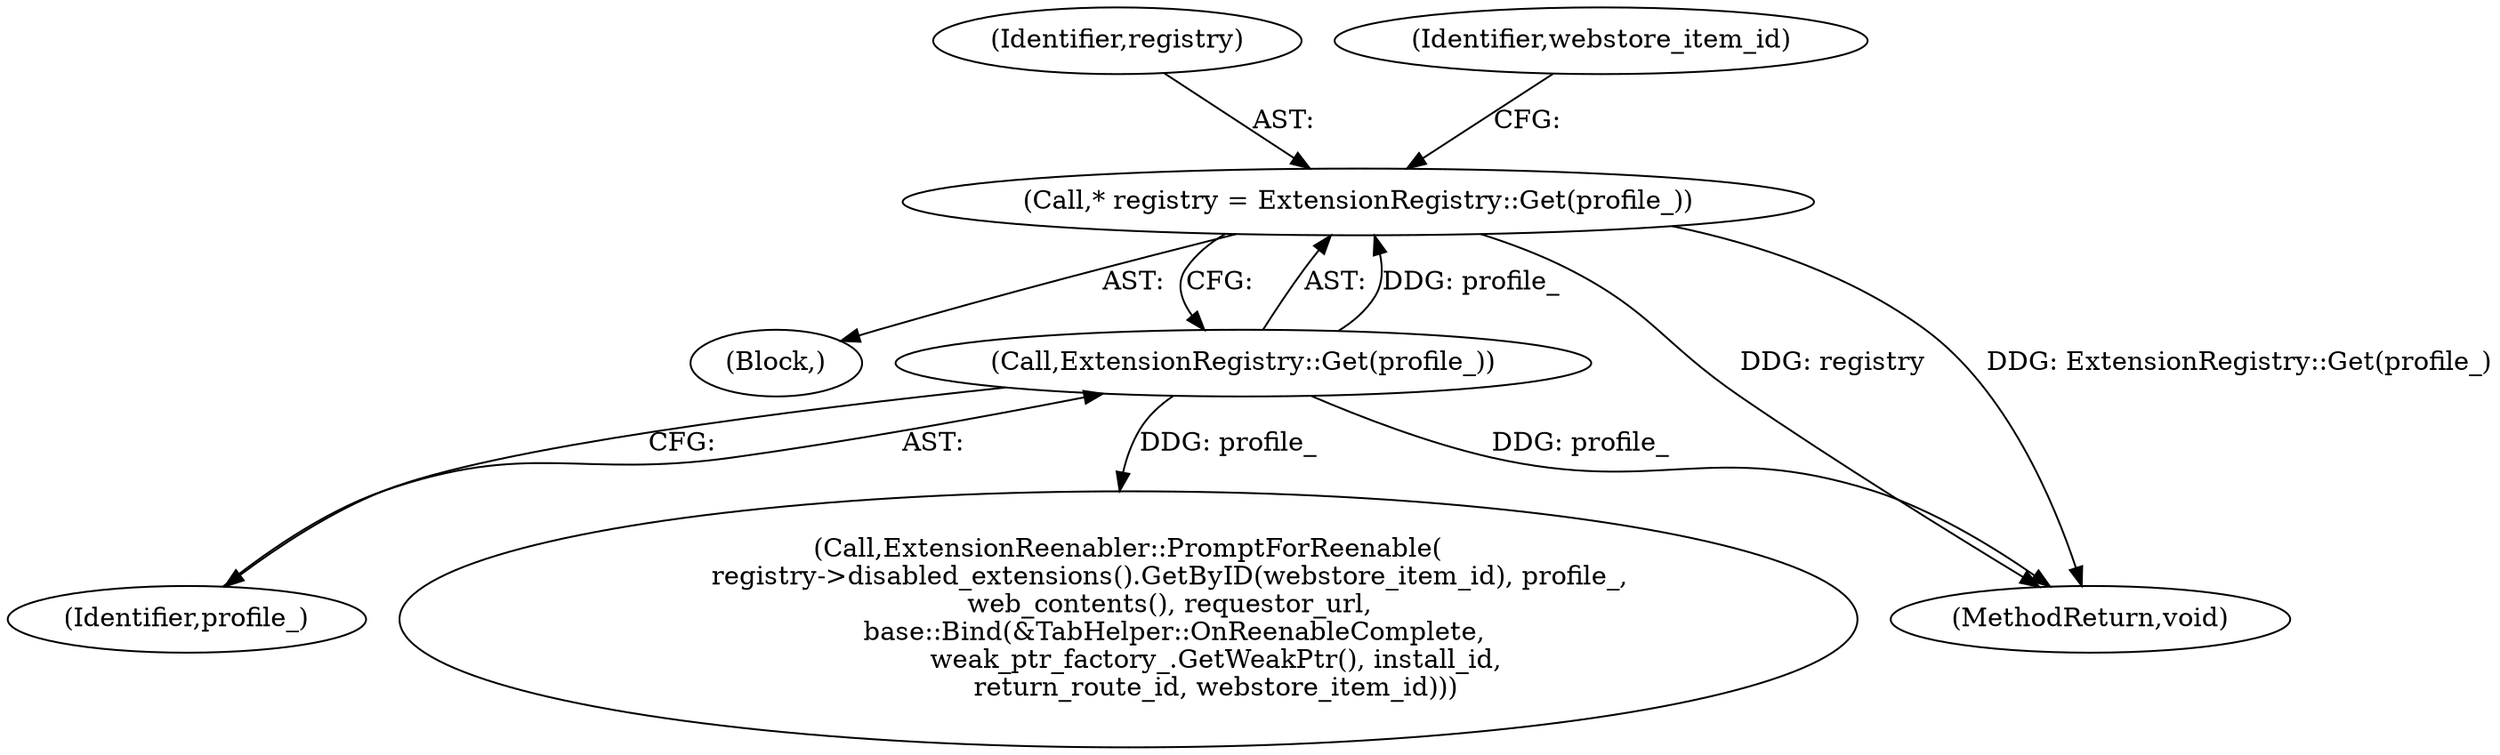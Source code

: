 digraph "0_Chrome_d30a8bd191f17b61938fc87890bffc80049b0774_1@pointer" {
"1000135" [label="(Call,* registry = ExtensionRegistry::Get(profile_))"];
"1000137" [label="(Call,ExtensionRegistry::Get(profile_))"];
"1000107" [label="(Block,)"];
"1000137" [label="(Call,ExtensionRegistry::Get(profile_))"];
"1000136" [label="(Identifier,registry)"];
"1000142" [label="(Identifier,webstore_item_id)"];
"1000138" [label="(Identifier,profile_)"];
"1000224" [label="(MethodReturn,void)"];
"1000135" [label="(Call,* registry = ExtensionRegistry::Get(profile_))"];
"1000153" [label="(Call,ExtensionReenabler::PromptForReenable(\n          registry->disabled_extensions().GetByID(webstore_item_id), profile_,\n          web_contents(), requestor_url,\n           base::Bind(&TabHelper::OnReenableComplete,\n                     weak_ptr_factory_.GetWeakPtr(), install_id,\n                     return_route_id, webstore_item_id)))"];
"1000135" -> "1000107"  [label="AST: "];
"1000135" -> "1000137"  [label="CFG: "];
"1000136" -> "1000135"  [label="AST: "];
"1000137" -> "1000135"  [label="AST: "];
"1000142" -> "1000135"  [label="CFG: "];
"1000135" -> "1000224"  [label="DDG: registry"];
"1000135" -> "1000224"  [label="DDG: ExtensionRegistry::Get(profile_)"];
"1000137" -> "1000135"  [label="DDG: profile_"];
"1000137" -> "1000138"  [label="CFG: "];
"1000138" -> "1000137"  [label="AST: "];
"1000137" -> "1000224"  [label="DDG: profile_"];
"1000137" -> "1000153"  [label="DDG: profile_"];
}
